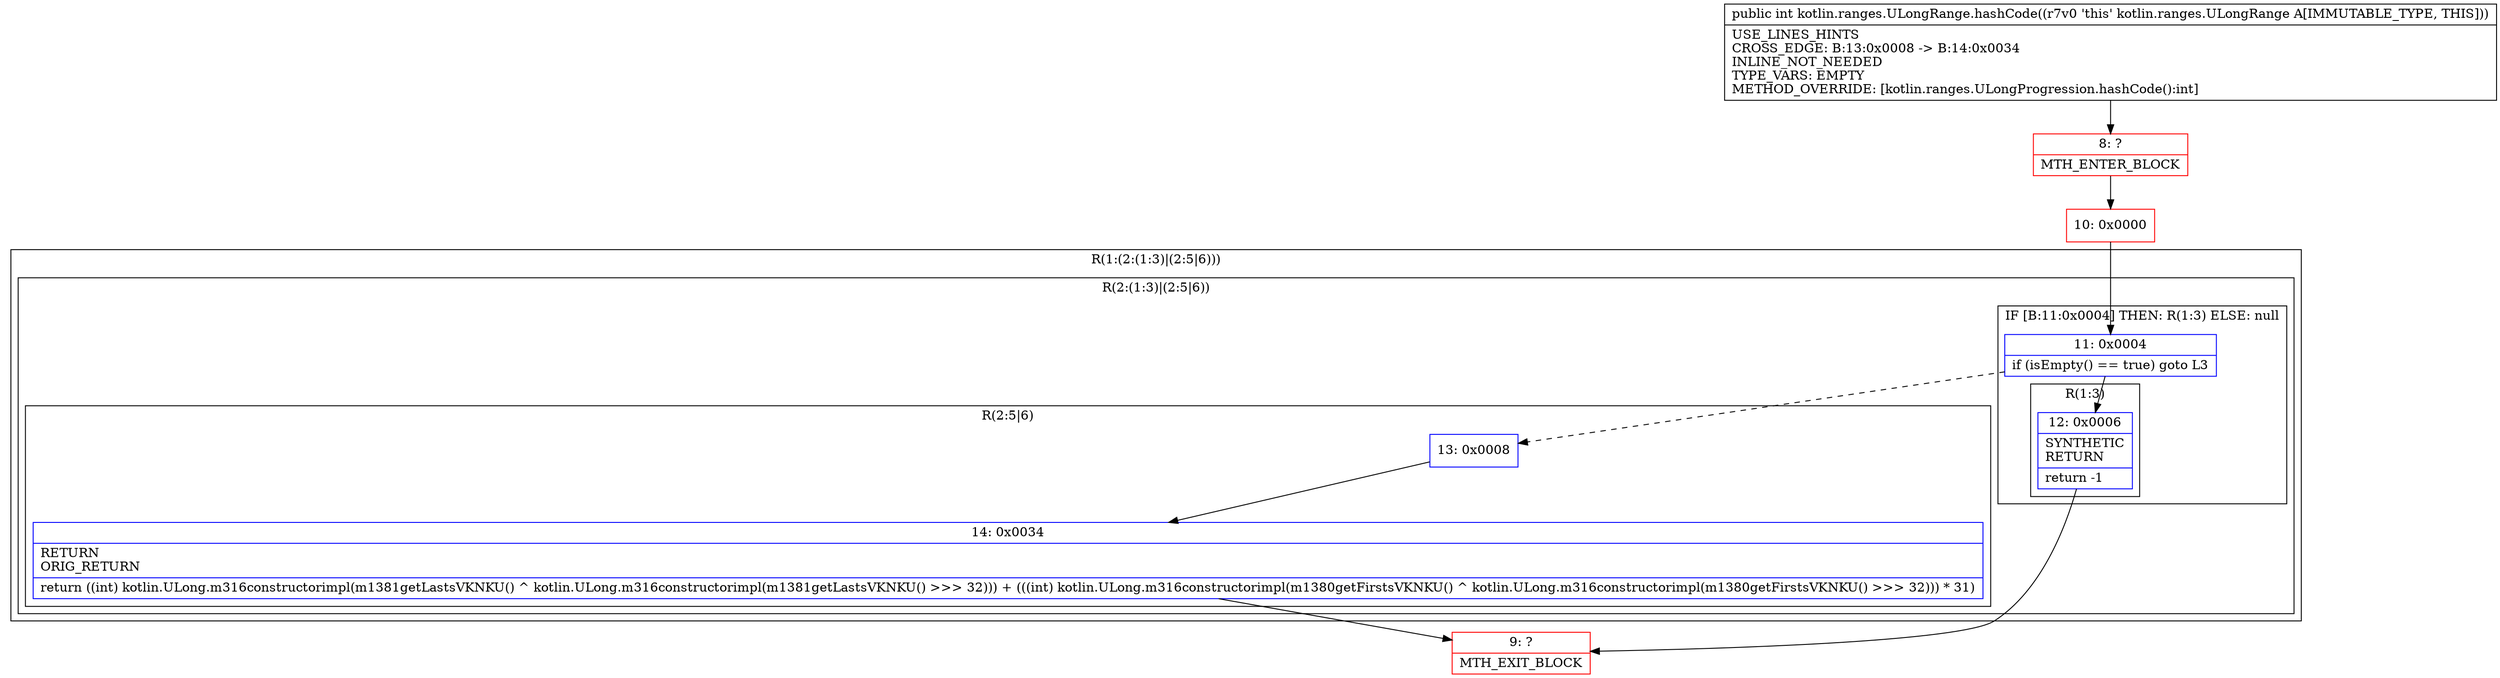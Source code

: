digraph "CFG forkotlin.ranges.ULongRange.hashCode()I" {
subgraph cluster_Region_1881662651 {
label = "R(1:(2:(1:3)|(2:5|6)))";
node [shape=record,color=blue];
subgraph cluster_Region_1751111694 {
label = "R(2:(1:3)|(2:5|6))";
node [shape=record,color=blue];
subgraph cluster_IfRegion_1797496195 {
label = "IF [B:11:0x0004] THEN: R(1:3) ELSE: null";
node [shape=record,color=blue];
Node_11 [shape=record,label="{11\:\ 0x0004|if (isEmpty() == true) goto L3\l}"];
subgraph cluster_Region_577559497 {
label = "R(1:3)";
node [shape=record,color=blue];
Node_12 [shape=record,label="{12\:\ 0x0006|SYNTHETIC\lRETURN\l|return \-1\l}"];
}
}
subgraph cluster_Region_1839329539 {
label = "R(2:5|6)";
node [shape=record,color=blue];
Node_13 [shape=record,label="{13\:\ 0x0008}"];
Node_14 [shape=record,label="{14\:\ 0x0034|RETURN\lORIG_RETURN\l|return ((int) kotlin.ULong.m316constructorimpl(m1381getLastsVKNKU() ^ kotlin.ULong.m316constructorimpl(m1381getLastsVKNKU() \>\>\> 32))) + (((int) kotlin.ULong.m316constructorimpl(m1380getFirstsVKNKU() ^ kotlin.ULong.m316constructorimpl(m1380getFirstsVKNKU() \>\>\> 32))) * 31)\l}"];
}
}
}
Node_8 [shape=record,color=red,label="{8\:\ ?|MTH_ENTER_BLOCK\l}"];
Node_10 [shape=record,color=red,label="{10\:\ 0x0000}"];
Node_9 [shape=record,color=red,label="{9\:\ ?|MTH_EXIT_BLOCK\l}"];
MethodNode[shape=record,label="{public int kotlin.ranges.ULongRange.hashCode((r7v0 'this' kotlin.ranges.ULongRange A[IMMUTABLE_TYPE, THIS]))  | USE_LINES_HINTS\lCROSS_EDGE: B:13:0x0008 \-\> B:14:0x0034\lINLINE_NOT_NEEDED\lTYPE_VARS: EMPTY\lMETHOD_OVERRIDE: [kotlin.ranges.ULongProgression.hashCode():int]\l}"];
MethodNode -> Node_8;Node_11 -> Node_12;
Node_11 -> Node_13[style=dashed];
Node_12 -> Node_9;
Node_13 -> Node_14;
Node_14 -> Node_9;
Node_8 -> Node_10;
Node_10 -> Node_11;
}

